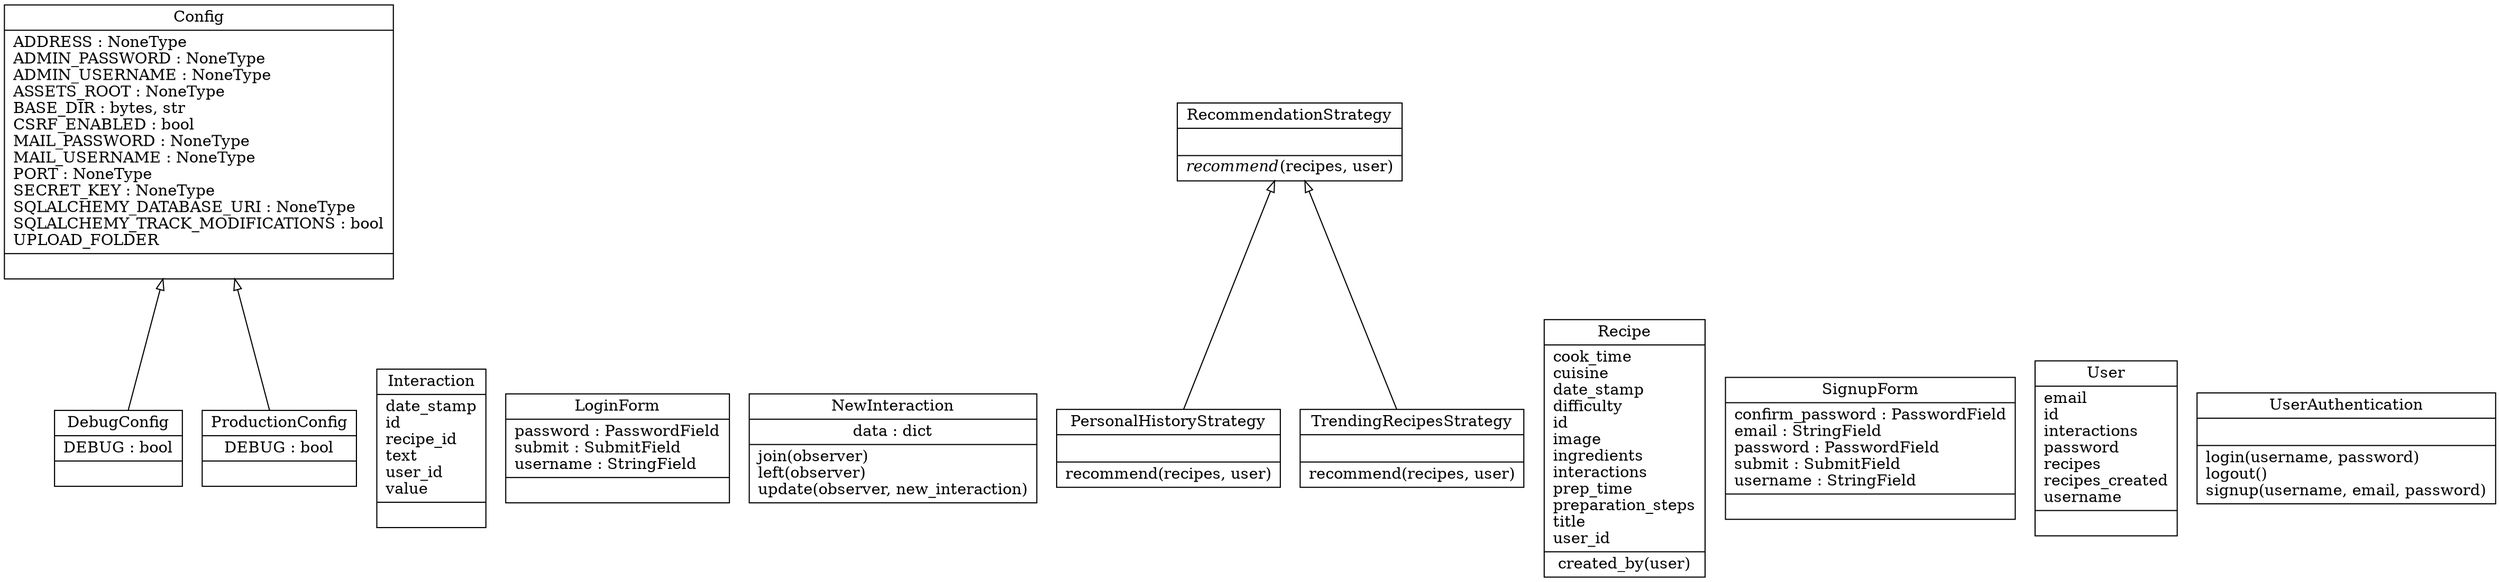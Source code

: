 digraph "classes" {
rankdir=BT
charset="utf-8"
"app.config.Config" [color="black", fontcolor="black", label=<{Config|ADDRESS : NoneType<br ALIGN="LEFT"/>ADMIN_PASSWORD : NoneType<br ALIGN="LEFT"/>ADMIN_USERNAME : NoneType<br ALIGN="LEFT"/>ASSETS_ROOT : NoneType<br ALIGN="LEFT"/>BASE_DIR : bytes, str<br ALIGN="LEFT"/>CSRF_ENABLED : bool<br ALIGN="LEFT"/>MAIL_PASSWORD : NoneType<br ALIGN="LEFT"/>MAIL_USERNAME : NoneType<br ALIGN="LEFT"/>PORT : NoneType<br ALIGN="LEFT"/>SECRET_KEY : NoneType<br ALIGN="LEFT"/>SQLALCHEMY_DATABASE_URI : NoneType<br ALIGN="LEFT"/>SQLALCHEMY_TRACK_MODIFICATIONS : bool<br ALIGN="LEFT"/>UPLOAD_FOLDER<br ALIGN="LEFT"/>|}>, shape="record", style="solid"];
"app.config.DebugConfig" [color="black", fontcolor="black", label=<{DebugConfig|DEBUG : bool<br ALIGN="LEFT"/>|}>, shape="record", style="solid"];
"app.models.Interaction" [color="black", fontcolor="black", label=<{Interaction|date_stamp<br ALIGN="LEFT"/>id<br ALIGN="LEFT"/>recipe_id<br ALIGN="LEFT"/>text<br ALIGN="LEFT"/>user_id<br ALIGN="LEFT"/>value<br ALIGN="LEFT"/>|}>, shape="record", style="solid"];
"app.forms.LoginForm" [color="black", fontcolor="black", label=<{LoginForm|password : PasswordField<br ALIGN="LEFT"/>submit : SubmitField<br ALIGN="LEFT"/>username : StringField<br ALIGN="LEFT"/>|}>, shape="record", style="solid"];
"app.views.NewInteraction" [color="black", fontcolor="black", label=<{NewInteraction|data : dict<br ALIGN="LEFT"/>|join(observer)<br ALIGN="LEFT"/>left(observer)<br ALIGN="LEFT"/>update(observer, new_interaction)<br ALIGN="LEFT"/>}>, shape="record", style="solid"];
"app.views.PersonalHistoryStrategy" [color="black", fontcolor="black", label=<{PersonalHistoryStrategy|<br ALIGN="LEFT"/>|recommend(recipes, user)<br ALIGN="LEFT"/>}>, shape="record", style="solid"];
"app.config.ProductionConfig" [color="black", fontcolor="black", label=<{ProductionConfig|DEBUG : bool<br ALIGN="LEFT"/>|}>, shape="record", style="solid"];
"app.models.Recipe" [color="black", fontcolor="black", label=<{Recipe|cook_time<br ALIGN="LEFT"/>cuisine<br ALIGN="LEFT"/>date_stamp<br ALIGN="LEFT"/>difficulty<br ALIGN="LEFT"/>id<br ALIGN="LEFT"/>image<br ALIGN="LEFT"/>ingredients<br ALIGN="LEFT"/>interactions<br ALIGN="LEFT"/>prep_time<br ALIGN="LEFT"/>preparation_steps<br ALIGN="LEFT"/>title<br ALIGN="LEFT"/>user_id<br ALIGN="LEFT"/>|created_by(user)<br ALIGN="LEFT"/>}>, shape="record", style="solid"];
"app.views.RecommendationStrategy" [color="black", fontcolor="black", label=<{RecommendationStrategy|<br ALIGN="LEFT"/>|<I>recommend</I>(recipes, user)<br ALIGN="LEFT"/>}>, shape="record", style="solid"];
"app.forms.SignupForm" [color="black", fontcolor="black", label=<{SignupForm|confirm_password : PasswordField<br ALIGN="LEFT"/>email : StringField<br ALIGN="LEFT"/>password : PasswordField<br ALIGN="LEFT"/>submit : SubmitField<br ALIGN="LEFT"/>username : StringField<br ALIGN="LEFT"/>|}>, shape="record", style="solid"];
"app.views.TrendingRecipesStrategy" [color="black", fontcolor="black", label=<{TrendingRecipesStrategy|<br ALIGN="LEFT"/>|recommend(recipes, user)<br ALIGN="LEFT"/>}>, shape="record", style="solid"];
"app.models.User" [color="black", fontcolor="black", label=<{User|email<br ALIGN="LEFT"/>id<br ALIGN="LEFT"/>interactions<br ALIGN="LEFT"/>password<br ALIGN="LEFT"/>recipes<br ALIGN="LEFT"/>recipes_created<br ALIGN="LEFT"/>username<br ALIGN="LEFT"/>|}>, shape="record", style="solid"];
"app.views.UserAuthentication" [color="black", fontcolor="black", label=<{UserAuthentication|<br ALIGN="LEFT"/>|login(username, password)<br ALIGN="LEFT"/>logout()<br ALIGN="LEFT"/>signup(username, email, password)<br ALIGN="LEFT"/>}>, shape="record", style="solid"];
"app.config.DebugConfig" -> "app.config.Config" [arrowhead="empty", arrowtail="none"];
"app.config.ProductionConfig" -> "app.config.Config" [arrowhead="empty", arrowtail="none"];
"app.views.PersonalHistoryStrategy" -> "app.views.RecommendationStrategy" [arrowhead="empty", arrowtail="none"];
"app.views.TrendingRecipesStrategy" -> "app.views.RecommendationStrategy" [arrowhead="empty", arrowtail="none"];
}
